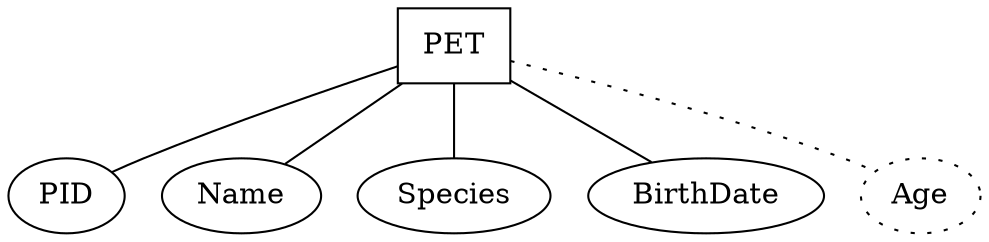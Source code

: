 graph pet {
  node [shape=box, peripheries=1]; PET;
  node [shape=ellipse, peripheries=1]; PID; PetName [label="Name"]; Species, BirthDate;
  node [shape=ellipse, peripheries=1, style=dotted] Age;
  PET -- PID;
  PET -- PetName;
  PET -- Species;
  PET -- BirthDate;
  PET -- Age [style=dotted];
}
